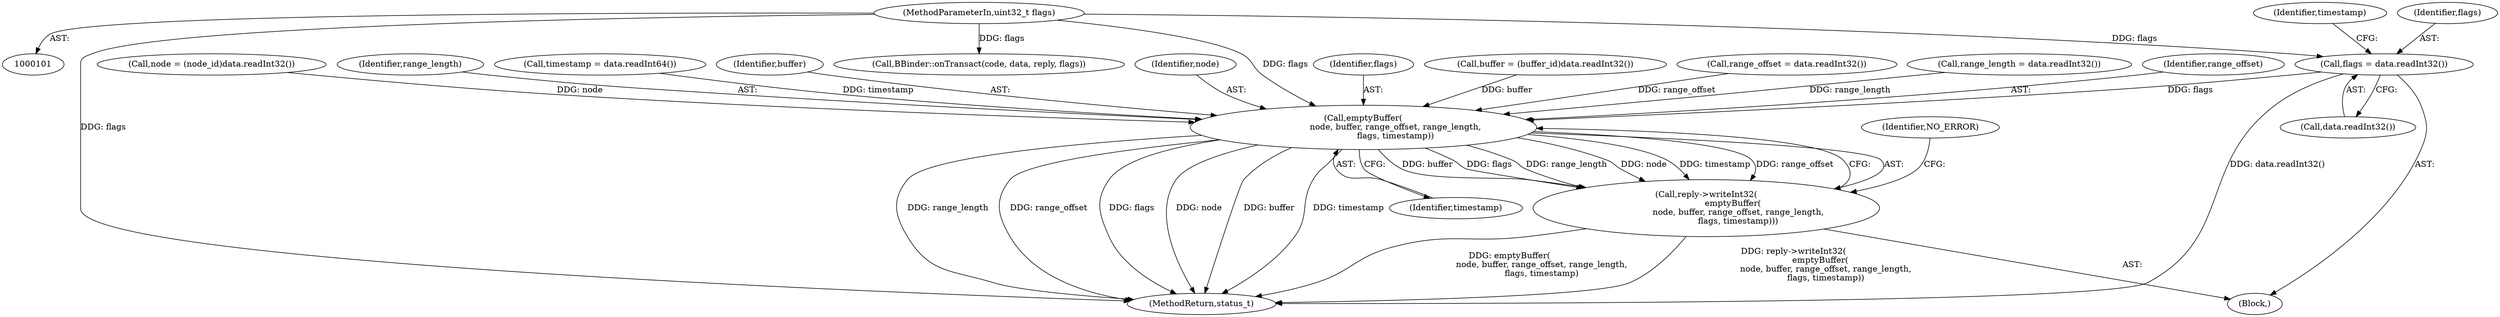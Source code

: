 digraph "0_Android_1171e7c047bf79e7c93342bb6a812c9edd86aa84@API" {
"1000996" [label="(Call,flags = data.readInt32())"];
"1000105" [label="(MethodParameterIn,uint32_t flags)"];
"1001004" [label="(Call,emptyBuffer(\n                        node, buffer, range_offset, range_length,\n                        flags, timestamp))"];
"1001003" [label="(Call,reply->writeInt32(\n                    emptyBuffer(\n                        node, buffer, range_offset, range_length,\n                        flags, timestamp)))"];
"1001001" [label="(Identifier,timestamp)"];
"1001000" [label="(Call,timestamp = data.readInt64())"];
"1001006" [label="(Identifier,buffer)"];
"1000997" [label="(Identifier,flags)"];
"1000996" [label="(Call,flags = data.readInt32())"];
"1001010" [label="(Identifier,timestamp)"];
"1000970" [label="(Block,)"];
"1001056" [label="(MethodReturn,status_t)"];
"1000998" [label="(Call,data.readInt32())"];
"1001051" [label="(Call,BBinder::onTransact(code, data, reply, flags))"];
"1001005" [label="(Identifier,node)"];
"1000982" [label="(Call,buffer = (buffer_id)data.readInt32())"];
"1001003" [label="(Call,reply->writeInt32(\n                    emptyBuffer(\n                        node, buffer, range_offset, range_length,\n                        flags, timestamp)))"];
"1000105" [label="(MethodParameterIn,uint32_t flags)"];
"1000988" [label="(Call,range_offset = data.readInt32())"];
"1001004" [label="(Call,emptyBuffer(\n                        node, buffer, range_offset, range_length,\n                        flags, timestamp))"];
"1000992" [label="(Call,range_length = data.readInt32())"];
"1001007" [label="(Identifier,range_offset)"];
"1000976" [label="(Call,node = (node_id)data.readInt32())"];
"1001009" [label="(Identifier,flags)"];
"1001012" [label="(Identifier,NO_ERROR)"];
"1001008" [label="(Identifier,range_length)"];
"1000996" -> "1000970"  [label="AST: "];
"1000996" -> "1000998"  [label="CFG: "];
"1000997" -> "1000996"  [label="AST: "];
"1000998" -> "1000996"  [label="AST: "];
"1001001" -> "1000996"  [label="CFG: "];
"1000996" -> "1001056"  [label="DDG: data.readInt32()"];
"1000105" -> "1000996"  [label="DDG: flags"];
"1000996" -> "1001004"  [label="DDG: flags"];
"1000105" -> "1000101"  [label="AST: "];
"1000105" -> "1001056"  [label="DDG: flags"];
"1000105" -> "1001004"  [label="DDG: flags"];
"1000105" -> "1001051"  [label="DDG: flags"];
"1001004" -> "1001003"  [label="AST: "];
"1001004" -> "1001010"  [label="CFG: "];
"1001005" -> "1001004"  [label="AST: "];
"1001006" -> "1001004"  [label="AST: "];
"1001007" -> "1001004"  [label="AST: "];
"1001008" -> "1001004"  [label="AST: "];
"1001009" -> "1001004"  [label="AST: "];
"1001010" -> "1001004"  [label="AST: "];
"1001003" -> "1001004"  [label="CFG: "];
"1001004" -> "1001056"  [label="DDG: range_length"];
"1001004" -> "1001056"  [label="DDG: range_offset"];
"1001004" -> "1001056"  [label="DDG: flags"];
"1001004" -> "1001056"  [label="DDG: node"];
"1001004" -> "1001056"  [label="DDG: buffer"];
"1001004" -> "1001056"  [label="DDG: timestamp"];
"1001004" -> "1001003"  [label="DDG: buffer"];
"1001004" -> "1001003"  [label="DDG: flags"];
"1001004" -> "1001003"  [label="DDG: range_length"];
"1001004" -> "1001003"  [label="DDG: node"];
"1001004" -> "1001003"  [label="DDG: timestamp"];
"1001004" -> "1001003"  [label="DDG: range_offset"];
"1000976" -> "1001004"  [label="DDG: node"];
"1000982" -> "1001004"  [label="DDG: buffer"];
"1000988" -> "1001004"  [label="DDG: range_offset"];
"1000992" -> "1001004"  [label="DDG: range_length"];
"1001000" -> "1001004"  [label="DDG: timestamp"];
"1001003" -> "1000970"  [label="AST: "];
"1001012" -> "1001003"  [label="CFG: "];
"1001003" -> "1001056"  [label="DDG: reply->writeInt32(\n                    emptyBuffer(\n                        node, buffer, range_offset, range_length,\n                        flags, timestamp))"];
"1001003" -> "1001056"  [label="DDG: emptyBuffer(\n                        node, buffer, range_offset, range_length,\n                        flags, timestamp)"];
}
